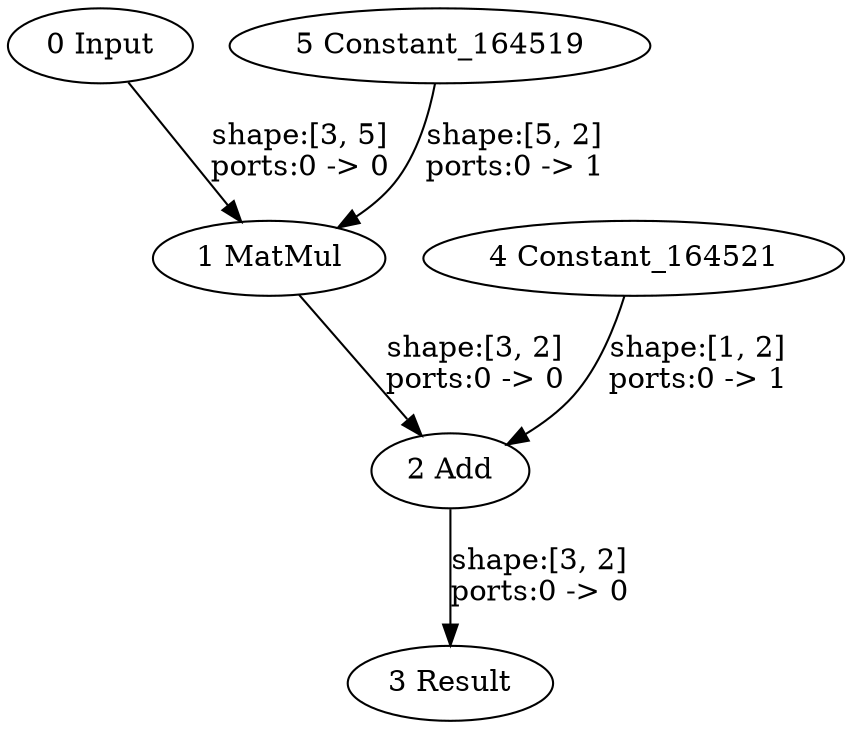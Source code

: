strict digraph  {
"0 Input" [id=0, type=Parameter];
"1 MatMul" [id=1, type=MatMul];
"2 Add" [id=2, type=Add];
"3 Result" [id=3, type=Result];
"4 Constant_164521" [id=4, type=Constant];
"5 Constant_164519" [id=5, type=Constant];
"0 Input" -> "1 MatMul"  [label="shape:[3, 5]\nports:0 -> 0", style=solid];
"1 MatMul" -> "2 Add"  [label="shape:[3, 2]\nports:0 -> 0", style=solid];
"2 Add" -> "3 Result"  [label="shape:[3, 2]\nports:0 -> 0", style=solid];
"4 Constant_164521" -> "2 Add"  [label="shape:[1, 2]\nports:0 -> 1", style=solid];
"5 Constant_164519" -> "1 MatMul"  [label="shape:[5, 2]\nports:0 -> 1", style=solid];
}
